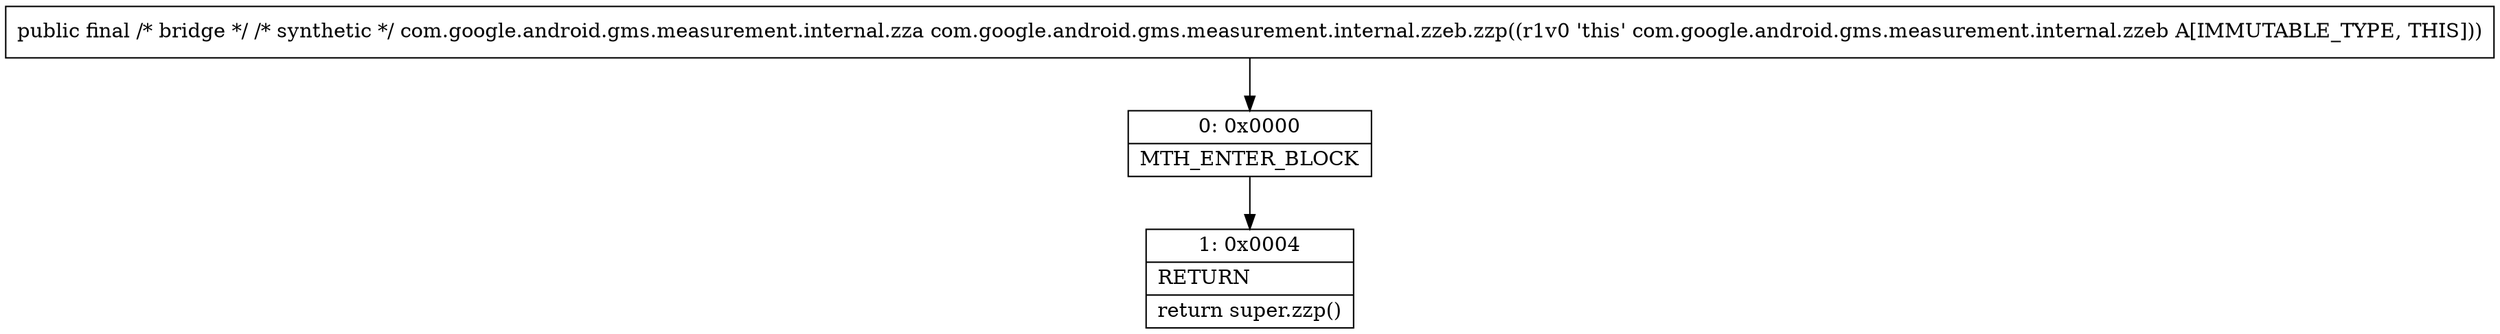 digraph "CFG forcom.google.android.gms.measurement.internal.zzeb.zzp()Lcom\/google\/android\/gms\/measurement\/internal\/zza;" {
Node_0 [shape=record,label="{0\:\ 0x0000|MTH_ENTER_BLOCK\l}"];
Node_1 [shape=record,label="{1\:\ 0x0004|RETURN\l|return super.zzp()\l}"];
MethodNode[shape=record,label="{public final \/* bridge *\/ \/* synthetic *\/ com.google.android.gms.measurement.internal.zza com.google.android.gms.measurement.internal.zzeb.zzp((r1v0 'this' com.google.android.gms.measurement.internal.zzeb A[IMMUTABLE_TYPE, THIS])) }"];
MethodNode -> Node_0;
Node_0 -> Node_1;
}

